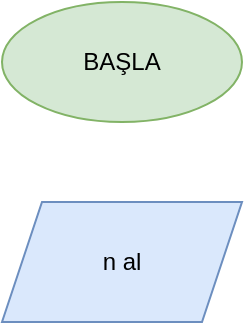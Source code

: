 <mxfile version="22.0.0">
  <diagram name="Fibonacci Dizisi" id="flowchart">
    <mxGraphModel dx="1422" dy="1200" grid="1" gridSize="10" guides="1" tooltips="1" connect="1" arrows="1" fold="1" page="1" pageScale="1" pageWidth="827" pageHeight="1169" math="0" shadow="0">
      <root>
        <mxCell id="0"/>
        <mxCell id="1" parent="0"/>
        
        <!-- BAŞLA -->
        <mxCell id="start" value="BAŞLA" style="ellipse;whiteSpace=wrap;html=1;fillColor=#d5e8d4;strokeColor=#82b366;" vertex="1" parent="1">
          <mxGeometry x="360" y="40" width="120" height="60" as="geometry"/>
        </mxCell>
        
        <!-- n sayısını al -->
        <mxCell id="input" value="n al" style="shape=parallelogram;perimeter=parallelogramPerimeter;whiteSpace=wrap;html=1;fixedSize=1;fillColor=#dae8fc;strokeColor=#6c8ebf;" vertex="1" parent="1">
          <mxGeometry x="360" y="140" width="120" height="60" as="geometry"/>
        </mxCell>
        
        <!-- n <= 0 kontrolü -->
        <mxCell id="check_positive" value="n <= 0 ?" style="rhombus;whiteSpace=wrap;html=1;fillColor=#e1d5e7;strokeColor=#9673a6;" vertex="1" parent="1">
          <mxGeometry x="360" y="240" width="120" height="80" as="geometry"/>
        </mxCell>
        
        <!-- Hata mesajı -->
        <mxCell id="error" value="&quot;HATA&quot;" style="shape=parallelogram;perimeter=parallelogramPerimeter;whiteSpace=wrap;html=1;fixedSize=1;fillColor=#f8cecc;strokeColor=#b85450;" vertex="1" parent="1">
          <mxGeometry x="560" y="250" width="120" height="60" as="geometry"/>
        </mxCell>
        
        <!-- Başlangıç değerleri -->
        <mxCell id="init" value="a ← 0, b ← 1&#xa;sayaç ← 1" style="rounded=0;whiteSpace=wrap;html=1;fillColor=#fff2cc;strokeColor=#d6b656;" vertex="1" parent="1">
          <mxGeometry x="340" y="380" width="160" height="60" as="geometry"/>
        </mxCell>
        
        <!-- İlk kontrol -->
        <mxCell id="check_first" value="n >= 1 ?" style="rhombus;whiteSpace=wrap;html=1;fillColor=#e1d5e7;strokeColor=#9673a6;" vertex="1" parent="1">
          <mxGeometry x="360" y="480" width="120" height="80" as="geometry"/>
        </mxCell>
        
        <!-- İlk terimi yazdır -->
        <mxCell id="print_first" value="a yazdır" style="shape=parallelogram;perimeter=parallelogramPerimeter;whiteSpace=wrap;html=1;fixedSize=1;fillColor=#d5e8d4;strokeColor=#82b366;" vertex="1" parent="1">
          <mxGeometry x="200" y="490" width="120" height="60" as="geometry"/>
        </mxCell>
        
        <!-- Döngü koşulu -->
        <mxCell id="loop_condition" value="sayaç <= n ?" style="rhombus;whiteSpace=wrap;html=1;fillColor=#e1d5e7;strokeColor=#9673a6;" vertex="1" parent="1">
          <mxGeometry x="360" y="600" width="120" height="80" as="geometry"/>
        </mxCell>
        
        <!-- Fibonacci hesaplama -->
        <mxCell id="calculate" value="b yazdır&#xa;c ← a + b&#xa;a ← b, b ← c&#xa;sayaç ← sayaç + 1" style="rounded=0;whiteSpace=wrap;html=1;fillColor=#fff2cc;strokeColor=#d6b656;" vertex="1" parent="1">
          <mxGeometry x="300" y="740" width="240" height="80" as="geometry"/>
        </mxCell>
        
        <!-- BITIR -->
        <mxCell id="end" value="BITIR" style="ellipse;whiteSpace=wrap;html=1;fillColor=#f8cecc;strokeColor=#b85450;" vertex="1" parent="1">
          <mxGeometry x="360" y="880" width="120" height="60" as="geometry"/>
        </mxCell>
        
        <!-- Connections -->
        <mxCell id="edge1" edge="1" parent="1" source="start" target="input">
          <mxGeometry relative="1" as="geometry"/>
        </mxCell>
        <mxCell id="edge2" edge="1" parent="1" source="input" target="check_positive">
          <mxGeometry relative="1" as="geometry"/>
        </mxCell>
        <mxCell id="edge3" edge="1" parent="1" source="check_positive" target="error">
          <mxGeometry relative="1" as="geometry"/>
          <mxCell id="labelYes1" value="EVET" style="edgeLabel;html=1;align=center;verticalAlign=middle;" vertex="1" connectable="0" parent="edge3">
            <mxGeometry relative="1" as="geometry"/>
          </mxCell>
        </mxCell>
        <mxCell id="edge4" edge="1" parent="1" source="check_positive" target="init">
          <mxGeometry relative="1" as="geometry"/>
          <mxCell id="labelNo1" value="HAYIR" style="edgeLabel;html=1;align=center;verticalAlign=middle;" vertex="1" connectable="0" parent="edge4">
            <mxGeometry relative="1" as="geometry"/>
          </mxCell>
        </mxCell>
        <mxCell id="edge5" edge="1" parent="1" source="init" target="check_first">
          <mxGeometry relative="1" as="geometry"/>
        </mxCell>
        <mxCell id="edge6" edge="1" parent="1" source="check_first" target="print_first">
          <mxGeometry relative="1" as="geometry"/>
          <mxCell id="labelYes2" value="EVET" style="edgeLabel;html=1;align=center;verticalAlign=middle;" vertex="1" connectable="0" parent="edge6">
            <mxGeometry relative="1" as="geometry"/>
          </mxCell>
        </mxCell>
        <mxCell id="edge7" edge="1" parent="1" source="check_first" target="loop_condition">
          <mxGeometry relative="1" as="geometry"/>
          <mxCell id="labelNo2" value="HAYIR" style="edgeLabel;html=1;align=center;verticalAlign=middle;" vertex="1" connectable="0" parent="edge7">
            <mxGeometry relative="1" as="geometry"/>
          </mxCell>
        </mxCell>
        <mxCell id="edge8" edge="1" parent="1" source="print_first" target="loop_condition">
          <mxGeometry relative="1" as="geometry"/>
        </mxCell>
        <mxCell id="edge9" edge="1" parent="1" source="loop_condition" target="calculate">
          <mxGeometry relative="1" as="geometry"/>
          <mxCell id="labelYes3" value="EVET" style="edgeLabel;html=1;align=center;verticalAlign=middle;" vertex="1" connectable="0" parent="edge9">
            <mxGeometry relative="1" as="geometry"/>
          </mxCell>
        </mxCell>
        <mxCell id="edge10" edge="1" parent="1" source="loop_condition" target="end">
          <mxGeometry relative="1" as="geometry"/>
          <mxCell id="labelNo3" value="HAYIR" style="edgeLabel;html=1;align=center;verticalAlign=middle;" vertex="1" connectable="0" parent="edge10">
            <mxGeometry relative="1" as="geometry"/>
          </mxCell>
        </mxCell>
        <mxCell id="edge11" edge="1" parent="1" source="calculate" target="loop_condition">
          <mxGeometry relative="1" as="geometry">
            <Array as="points">
              <mxPoint x="240" y="780"/>
              <mxPoint x="240" y="640"/>
            </Array>
          </mxGeometry>
        </mxCell>
        <mxCell id="edge12" edge="1" parent="1" source="error" target="end">
          <mxGeometry relative="1" as="geometry">
            <Array as="points">
              <mxPoint x="620" y="920"/>
            </Array>
          </mxGeometry>
        </mxCell>
        
      </root>
    </mxGraphModel>
  </diagram>
</mxfile>